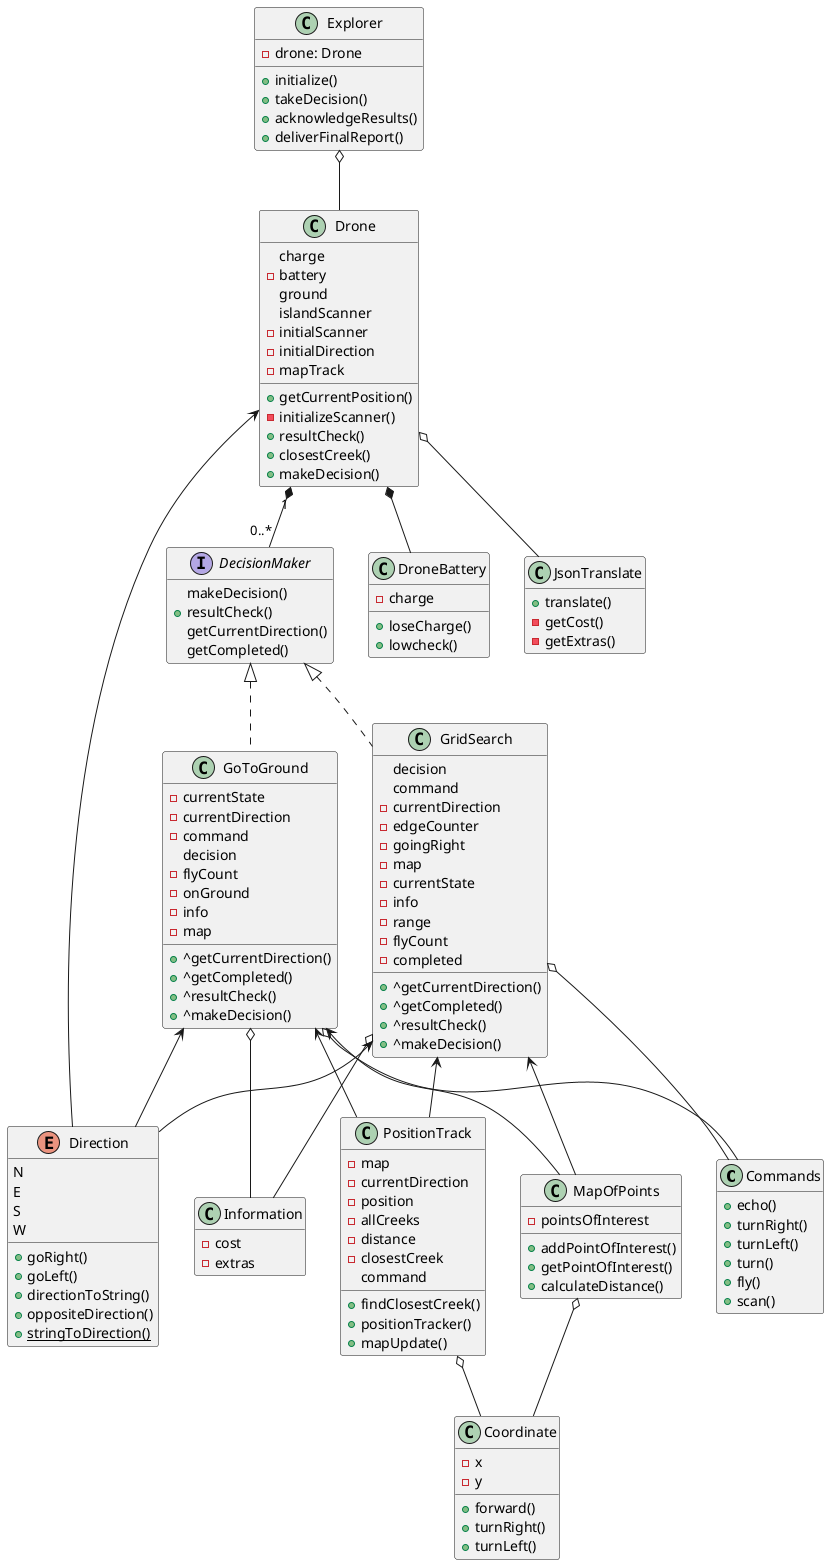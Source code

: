 @startuml

hide empty members

class Commands {
    + echo()
    + turnRight()
    + turnLeft()
    + turn()
    + fly()
    + scan()
}

class Coordinate {
    - x
    - y
    + forward()
    + turnRight()
    + turnLeft()
}

interface DecisionMaker {
    makeDecision()
    + resultCheck()
    getCurrentDirection()
    getCompleted()
}

enum Direction {
    N
    E
    S
    W
    + goRight()
    + goLeft()
    + directionToString()
    + oppositeDirection()
    + {static} stringToDirection()
}

class Drone {
    charge
    - battery
    ground
    islandScanner
    - initialScanner
    - initialDirection
    - mapTrack
    + getCurrentPosition()
    - initializeScanner()
    + resultCheck()
    + closestCreek()
    + makeDecision()
}

class DroneBattery {
    - charge
    + loseCharge()
    + lowcheck()
}

class Explorer {
    - drone: Drone
    + initialize()
    + takeDecision()
    + acknowledgeResults()
    + deliverFinalReport()
}

class GoToGround implements DecisionMaker {
    - currentState
    - currentDirection
    - command
    decision
    - flyCount
    - onGround
    - info
    - map
    + ^getCurrentDirection()
    + ^getCompleted()
    + ^resultCheck()
    + ^makeDecision()
}

class GridSearch implements DecisionMaker {
    decision
    command
    - currentDirection
    - edgeCounter
    - goingRight
    - map
    - currentState
    - info
    - range
    - flyCount
    - completed
    + ^getCurrentDirection()
    + ^getCompleted()
    + ^resultCheck()
    + ^makeDecision()
}

class Information {
    - cost
    - extras
}

class JsonTranslate {
    + translate()
    - getCost()
    - getExtras()
}

class MapOfPoints {
    - pointsOfInterest
    + addPointOfInterest()
    + getPointOfInterest()
    + calculateDistance()
}

class PositionTrack {
    - map
    - currentDirection
    - position
    - allCreeks
    - distance
    - closestCreek
    command
    + findClosestCreek()
    + positionTracker()
    + mapUpdate()
}

Explorer o-- Drone
Drone "1" *-- "0..*" DecisionMaker
Drone o-- JsonTranslate
Drone *-- DroneBattery
GoToGround o-- Commands
GridSearch o-- Commands
GoToGround <-- MapOfPoints
GridSearch <-- MapOfPoints
MapOfPoints o-- Coordinate
GoToGround <-- PositionTrack
GridSearch <-- PositionTrack
PositionTrack o-- Coordinate
GoToGround o-- Information
GridSearch o-- Information
Drone <-- Direction
GoToGround <-- Direction
GridSearch <-- Direction

@enduml